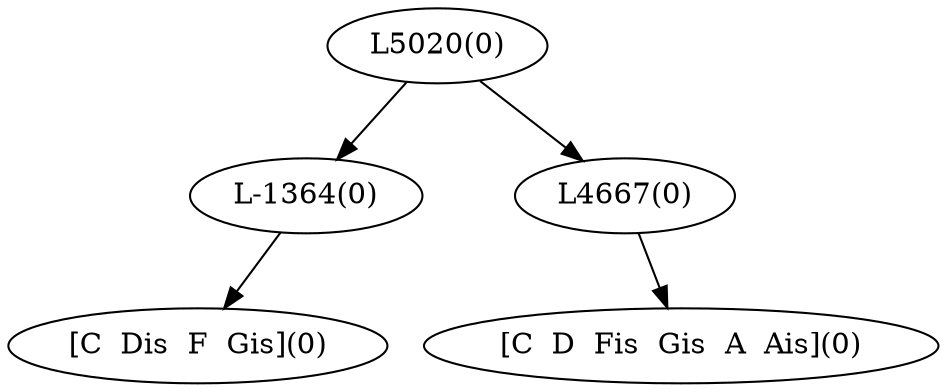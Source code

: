 digraph sample{
"L-1364(0)"->"[C  Dis  F  Gis](0)"
"L4667(0)"->"[C  D  Fis  Gis  A  Ais](0)"
"L5020(0)"->"L-1364(0)"
"L5020(0)"->"L4667(0)"
{rank = min; "L5020(0)"}
{rank = same; "L-1364(0)"; "L4667(0)";}
{rank = max; "[C  D  Fis  Gis  A  Ais](0)"; "[C  Dis  F  Gis](0)";}
}